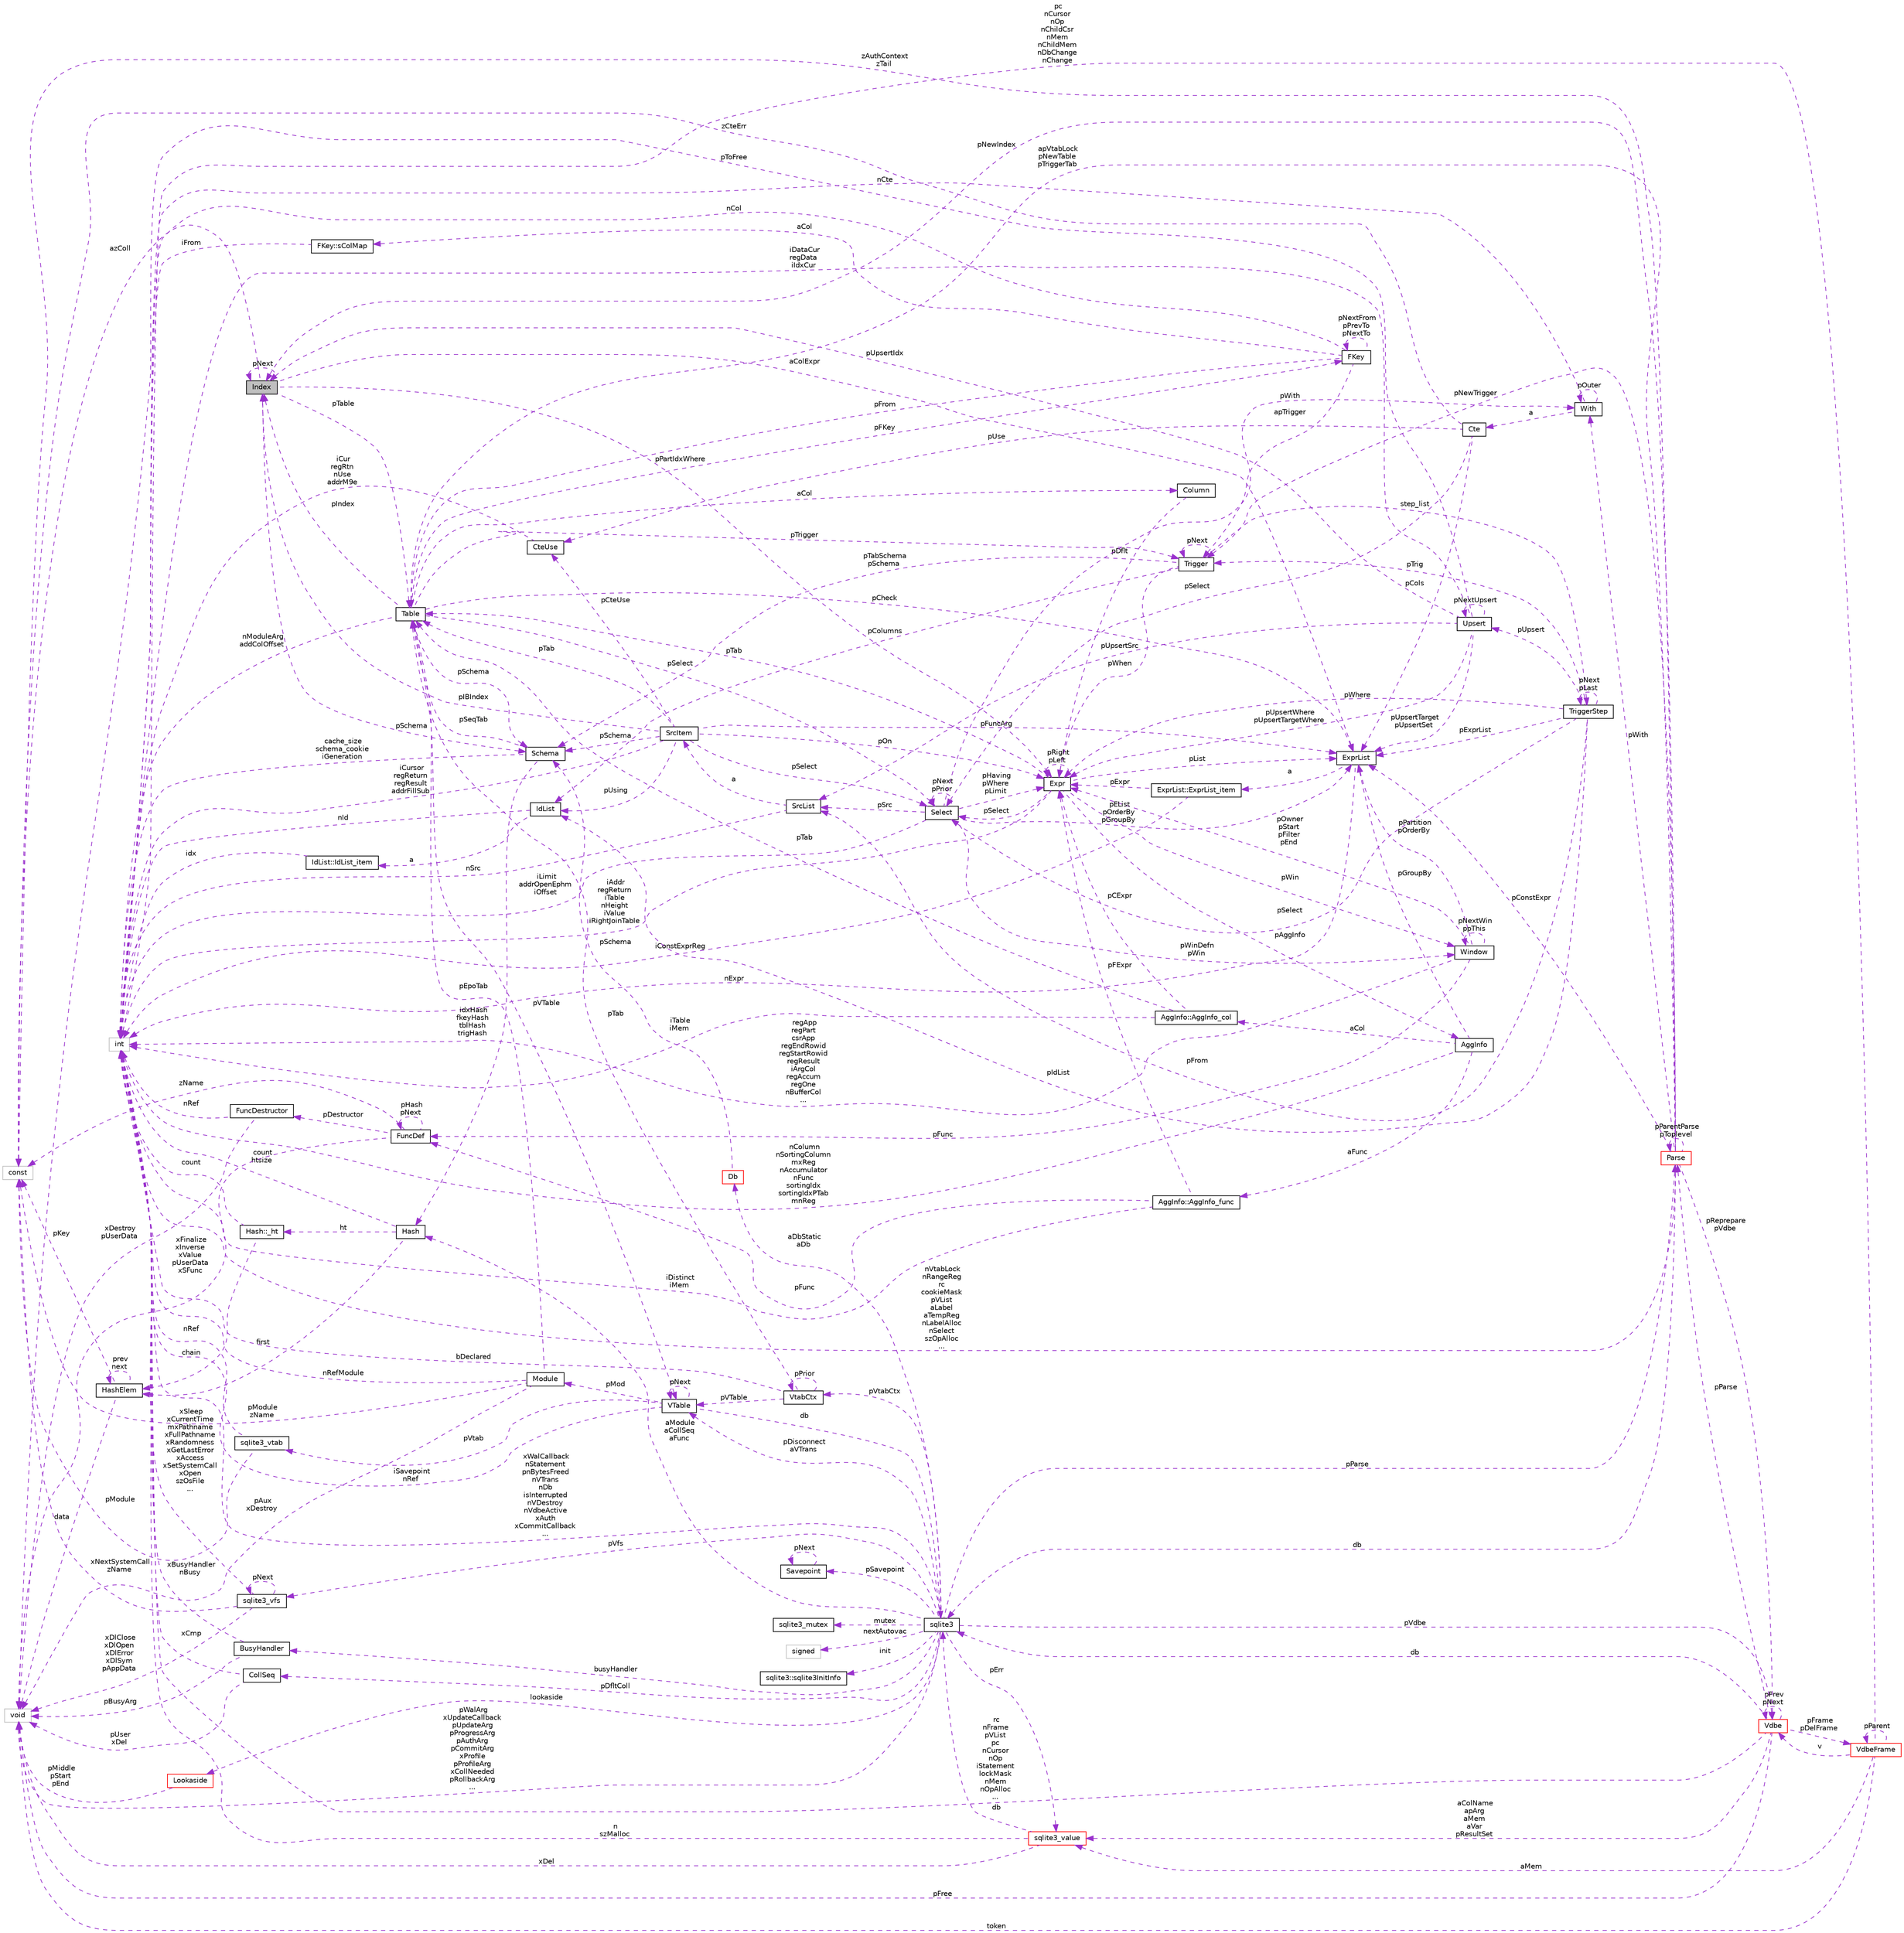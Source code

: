 digraph "Index"
{
 // LATEX_PDF_SIZE
  edge [fontname="Helvetica",fontsize="10",labelfontname="Helvetica",labelfontsize="10"];
  node [fontname="Helvetica",fontsize="10",shape=record];
  rankdir="LR";
  Node1 [label="Index",height=0.2,width=0.4,color="black", fillcolor="grey75", style="filled", fontcolor="black",tooltip=" "];
  Node2 -> Node1 [dir="back",color="darkorchid3",fontsize="10",style="dashed",label=" pSchema" ];
  Node2 [label="Schema",height=0.2,width=0.4,color="black", fillcolor="white", style="filled",URL="$structSchema.html",tooltip=" "];
  Node3 -> Node2 [dir="back",color="darkorchid3",fontsize="10",style="dashed",label=" cache_size\nschema_cookie\niGeneration" ];
  Node3 [label="int",height=0.2,width=0.4,color="grey75", fillcolor="white", style="filled",tooltip=" "];
  Node4 -> Node2 [dir="back",color="darkorchid3",fontsize="10",style="dashed",label=" pSeqTab" ];
  Node4 [label="Table",height=0.2,width=0.4,color="black", fillcolor="white", style="filled",URL="$structTable.html",tooltip=" "];
  Node2 -> Node4 [dir="back",color="darkorchid3",fontsize="10",style="dashed",label=" pSchema" ];
  Node5 -> Node4 [dir="back",color="darkorchid3",fontsize="10",style="dashed",label=" aCol" ];
  Node5 [label="Column",height=0.2,width=0.4,color="black", fillcolor="white", style="filled",URL="$structColumn.html",tooltip=" "];
  Node6 -> Node5 [dir="back",color="darkorchid3",fontsize="10",style="dashed",label=" pDflt" ];
  Node6 [label="Expr",height=0.2,width=0.4,color="black", fillcolor="white", style="filled",URL="$structExpr.html",tooltip=" "];
  Node7 -> Node6 [dir="back",color="darkorchid3",fontsize="10",style="dashed",label=" pAggInfo" ];
  Node7 [label="AggInfo",height=0.2,width=0.4,color="black", fillcolor="white", style="filled",URL="$structAggInfo.html",tooltip=" "];
  Node8 -> Node7 [dir="back",color="darkorchid3",fontsize="10",style="dashed",label=" aCol" ];
  Node8 [label="AggInfo::AggInfo_col",height=0.2,width=0.4,color="black", fillcolor="white", style="filled",URL="$structAggInfo_1_1AggInfo__col.html",tooltip=" "];
  Node6 -> Node8 [dir="back",color="darkorchid3",fontsize="10",style="dashed",label=" pCExpr" ];
  Node3 -> Node8 [dir="back",color="darkorchid3",fontsize="10",style="dashed",label=" iTable\niMem" ];
  Node4 -> Node8 [dir="back",color="darkorchid3",fontsize="10",style="dashed",label=" pTab" ];
  Node3 -> Node7 [dir="back",color="darkorchid3",fontsize="10",style="dashed",label=" nColumn\nnSortingColumn\nmxReg\nnAccumulator\nnFunc\nsortingIdx\nsortingIdxPTab\nmnReg" ];
  Node9 -> Node7 [dir="back",color="darkorchid3",fontsize="10",style="dashed",label=" aFunc" ];
  Node9 [label="AggInfo::AggInfo_func",height=0.2,width=0.4,color="black", fillcolor="white", style="filled",URL="$structAggInfo_1_1AggInfo__func.html",tooltip=" "];
  Node6 -> Node9 [dir="back",color="darkorchid3",fontsize="10",style="dashed",label=" pFExpr" ];
  Node3 -> Node9 [dir="back",color="darkorchid3",fontsize="10",style="dashed",label=" iDistinct\niMem" ];
  Node10 -> Node9 [dir="back",color="darkorchid3",fontsize="10",style="dashed",label=" pFunc" ];
  Node10 [label="FuncDef",height=0.2,width=0.4,color="black", fillcolor="white", style="filled",URL="$structFuncDef.html",tooltip=" "];
  Node11 -> Node10 [dir="back",color="darkorchid3",fontsize="10",style="dashed",label=" xFinalize\nxInverse\nxValue\npUserData\nxSFunc" ];
  Node11 [label="void",height=0.2,width=0.4,color="grey75", fillcolor="white", style="filled",tooltip=" "];
  Node12 -> Node10 [dir="back",color="darkorchid3",fontsize="10",style="dashed",label=" pDestructor" ];
  Node12 [label="FuncDestructor",height=0.2,width=0.4,color="black", fillcolor="white", style="filled",URL="$structFuncDestructor.html",tooltip=" "];
  Node11 -> Node12 [dir="back",color="darkorchid3",fontsize="10",style="dashed",label=" xDestroy\npUserData" ];
  Node3 -> Node12 [dir="back",color="darkorchid3",fontsize="10",style="dashed",label=" nRef" ];
  Node13 -> Node10 [dir="back",color="darkorchid3",fontsize="10",style="dashed",label=" zName" ];
  Node13 [label="const",height=0.2,width=0.4,color="grey75", fillcolor="white", style="filled",tooltip=" "];
  Node10 -> Node10 [dir="back",color="darkorchid3",fontsize="10",style="dashed",label=" pHash\npNext" ];
  Node14 -> Node7 [dir="back",color="darkorchid3",fontsize="10",style="dashed",label=" pGroupBy" ];
  Node14 [label="ExprList",height=0.2,width=0.4,color="black", fillcolor="white", style="filled",URL="$structExprList.html",tooltip=" "];
  Node15 -> Node14 [dir="back",color="darkorchid3",fontsize="10",style="dashed",label=" a" ];
  Node15 [label="ExprList::ExprList_item",height=0.2,width=0.4,color="black", fillcolor="white", style="filled",URL="$structExprList_1_1ExprList__item.html",tooltip=" "];
  Node6 -> Node15 [dir="back",color="darkorchid3",fontsize="10",style="dashed",label=" pExpr" ];
  Node3 -> Node15 [dir="back",color="darkorchid3",fontsize="10",style="dashed",label=" iConstExprReg" ];
  Node3 -> Node14 [dir="back",color="darkorchid3",fontsize="10",style="dashed",label=" nExpr" ];
  Node6 -> Node6 [dir="back",color="darkorchid3",fontsize="10",style="dashed",label=" pRight\npLeft" ];
  Node3 -> Node6 [dir="back",color="darkorchid3",fontsize="10",style="dashed",label=" iAddr\nregReturn\niTable\nnHeight\niValue\niRightJoinTable" ];
  Node4 -> Node6 [dir="back",color="darkorchid3",fontsize="10",style="dashed",label=" pTab" ];
  Node16 -> Node6 [dir="back",color="darkorchid3",fontsize="10",style="dashed",label=" pSelect" ];
  Node16 [label="Select",height=0.2,width=0.4,color="black", fillcolor="white", style="filled",URL="$structSelect.html",tooltip=" "];
  Node6 -> Node16 [dir="back",color="darkorchid3",fontsize="10",style="dashed",label=" pHaving\npWhere\npLimit" ];
  Node17 -> Node16 [dir="back",color="darkorchid3",fontsize="10",style="dashed",label=" pWith" ];
  Node17 [label="With",height=0.2,width=0.4,color="black", fillcolor="white", style="filled",URL="$structWith.html",tooltip=" "];
  Node18 -> Node17 [dir="back",color="darkorchid3",fontsize="10",style="dashed",label=" a" ];
  Node18 [label="Cte",height=0.2,width=0.4,color="black", fillcolor="white", style="filled",URL="$structCte.html",tooltip=" "];
  Node19 -> Node18 [dir="back",color="darkorchid3",fontsize="10",style="dashed",label=" pUse" ];
  Node19 [label="CteUse",height=0.2,width=0.4,color="black", fillcolor="white", style="filled",URL="$structCteUse.html",tooltip=" "];
  Node3 -> Node19 [dir="back",color="darkorchid3",fontsize="10",style="dashed",label=" iCur\nregRtn\nnUse\naddrM9e" ];
  Node16 -> Node18 [dir="back",color="darkorchid3",fontsize="10",style="dashed",label=" pSelect" ];
  Node13 -> Node18 [dir="back",color="darkorchid3",fontsize="10",style="dashed",label=" zCteErr" ];
  Node14 -> Node18 [dir="back",color="darkorchid3",fontsize="10",style="dashed",label=" pCols" ];
  Node17 -> Node17 [dir="back",color="darkorchid3",fontsize="10",style="dashed",label=" pOuter" ];
  Node3 -> Node17 [dir="back",color="darkorchid3",fontsize="10",style="dashed",label=" nCte" ];
  Node3 -> Node16 [dir="back",color="darkorchid3",fontsize="10",style="dashed",label=" iLimit\naddrOpenEphm\niOffset" ];
  Node16 -> Node16 [dir="back",color="darkorchid3",fontsize="10",style="dashed",label=" pNext\npPrior" ];
  Node20 -> Node16 [dir="back",color="darkorchid3",fontsize="10",style="dashed",label=" pSrc" ];
  Node20 [label="SrcList",height=0.2,width=0.4,color="black", fillcolor="white", style="filled",URL="$structSrcList.html",tooltip=" "];
  Node21 -> Node20 [dir="back",color="darkorchid3",fontsize="10",style="dashed",label=" a" ];
  Node21 [label="SrcItem",height=0.2,width=0.4,color="black", fillcolor="white", style="filled",URL="$structSrcItem.html",tooltip=" "];
  Node2 -> Node21 [dir="back",color="darkorchid3",fontsize="10",style="dashed",label=" pSchema" ];
  Node19 -> Node21 [dir="back",color="darkorchid3",fontsize="10",style="dashed",label=" pCteUse" ];
  Node6 -> Node21 [dir="back",color="darkorchid3",fontsize="10",style="dashed",label=" pOn" ];
  Node22 -> Node21 [dir="back",color="darkorchid3",fontsize="10",style="dashed",label=" pUsing" ];
  Node22 [label="IdList",height=0.2,width=0.4,color="black", fillcolor="white", style="filled",URL="$structIdList.html",tooltip=" "];
  Node23 -> Node22 [dir="back",color="darkorchid3",fontsize="10",style="dashed",label=" a" ];
  Node23 [label="IdList::IdList_item",height=0.2,width=0.4,color="black", fillcolor="white", style="filled",URL="$structIdList_1_1IdList__item.html",tooltip=" "];
  Node3 -> Node23 [dir="back",color="darkorchid3",fontsize="10",style="dashed",label=" idx" ];
  Node3 -> Node22 [dir="back",color="darkorchid3",fontsize="10",style="dashed",label=" nId" ];
  Node3 -> Node21 [dir="back",color="darkorchid3",fontsize="10",style="dashed",label=" iCursor\nregReturn\nregResult\naddrFillSub" ];
  Node4 -> Node21 [dir="back",color="darkorchid3",fontsize="10",style="dashed",label=" pTab" ];
  Node16 -> Node21 [dir="back",color="darkorchid3",fontsize="10",style="dashed",label=" pSelect" ];
  Node1 -> Node21 [dir="back",color="darkorchid3",fontsize="10",style="dashed",label=" pIBIndex" ];
  Node14 -> Node21 [dir="back",color="darkorchid3",fontsize="10",style="dashed",label=" pFuncArg" ];
  Node3 -> Node20 [dir="back",color="darkorchid3",fontsize="10",style="dashed",label=" nSrc" ];
  Node14 -> Node16 [dir="back",color="darkorchid3",fontsize="10",style="dashed",label=" pEList\npOrderBy\npGroupBy" ];
  Node24 -> Node16 [dir="back",color="darkorchid3",fontsize="10",style="dashed",label=" pWinDefn\npWin" ];
  Node24 [label="Window",height=0.2,width=0.4,color="black", fillcolor="white", style="filled",URL="$structWindow.html",tooltip=" "];
  Node6 -> Node24 [dir="back",color="darkorchid3",fontsize="10",style="dashed",label=" pOwner\npStart\npFilter\npEnd" ];
  Node3 -> Node24 [dir="back",color="darkorchid3",fontsize="10",style="dashed",label=" regApp\nregPart\ncsrApp\nregEndRowid\nregStartRowid\nregResult\niArgCol\nregAccum\nregOne\nnBufferCol\n..." ];
  Node14 -> Node24 [dir="back",color="darkorchid3",fontsize="10",style="dashed",label=" pPartition\npOrderBy" ];
  Node10 -> Node24 [dir="back",color="darkorchid3",fontsize="10",style="dashed",label=" pFunc" ];
  Node24 -> Node24 [dir="back",color="darkorchid3",fontsize="10",style="dashed",label=" pNextWin\nppThis" ];
  Node14 -> Node6 [dir="back",color="darkorchid3",fontsize="10",style="dashed",label=" pList" ];
  Node24 -> Node6 [dir="back",color="darkorchid3",fontsize="10",style="dashed",label=" pWin" ];
  Node25 -> Node4 [dir="back",color="darkorchid3",fontsize="10",style="dashed",label=" pFKey" ];
  Node25 [label="FKey",height=0.2,width=0.4,color="black", fillcolor="white", style="filled",URL="$structFKey.html",tooltip=" "];
  Node26 -> Node25 [dir="back",color="darkorchid3",fontsize="10",style="dashed",label=" aCol" ];
  Node26 [label="FKey::sColMap",height=0.2,width=0.4,color="black", fillcolor="white", style="filled",URL="$structFKey_1_1sColMap.html",tooltip=" "];
  Node3 -> Node26 [dir="back",color="darkorchid3",fontsize="10",style="dashed",label=" iFrom" ];
  Node25 -> Node25 [dir="back",color="darkorchid3",fontsize="10",style="dashed",label=" pNextFrom\npPrevTo\npNextTo" ];
  Node3 -> Node25 [dir="back",color="darkorchid3",fontsize="10",style="dashed",label=" nCol" ];
  Node4 -> Node25 [dir="back",color="darkorchid3",fontsize="10",style="dashed",label=" pFrom" ];
  Node27 -> Node25 [dir="back",color="darkorchid3",fontsize="10",style="dashed",label=" apTrigger" ];
  Node27 [label="Trigger",height=0.2,width=0.4,color="black", fillcolor="white", style="filled",URL="$structTrigger.html",tooltip=" "];
  Node28 -> Node27 [dir="back",color="darkorchid3",fontsize="10",style="dashed",label=" step_list" ];
  Node28 [label="TriggerStep",height=0.2,width=0.4,color="black", fillcolor="white", style="filled",URL="$structTriggerStep.html",tooltip=" "];
  Node28 -> Node28 [dir="back",color="darkorchid3",fontsize="10",style="dashed",label=" pNext\npLast" ];
  Node6 -> Node28 [dir="back",color="darkorchid3",fontsize="10",style="dashed",label=" pWhere" ];
  Node22 -> Node28 [dir="back",color="darkorchid3",fontsize="10",style="dashed",label=" pIdList" ];
  Node16 -> Node28 [dir="back",color="darkorchid3",fontsize="10",style="dashed",label=" pSelect" ];
  Node27 -> Node28 [dir="back",color="darkorchid3",fontsize="10",style="dashed",label=" pTrig" ];
  Node20 -> Node28 [dir="back",color="darkorchid3",fontsize="10",style="dashed",label=" pFrom" ];
  Node14 -> Node28 [dir="back",color="darkorchid3",fontsize="10",style="dashed",label=" pExprList" ];
  Node29 -> Node28 [dir="back",color="darkorchid3",fontsize="10",style="dashed",label=" pUpsert" ];
  Node29 [label="Upsert",height=0.2,width=0.4,color="black", fillcolor="white", style="filled",URL="$structUpsert.html",tooltip=" "];
  Node6 -> Node29 [dir="back",color="darkorchid3",fontsize="10",style="dashed",label=" pUpsertWhere\npUpsertTargetWhere" ];
  Node11 -> Node29 [dir="back",color="darkorchid3",fontsize="10",style="dashed",label=" pToFree" ];
  Node3 -> Node29 [dir="back",color="darkorchid3",fontsize="10",style="dashed",label=" iDataCur\nregData\niIdxCur" ];
  Node20 -> Node29 [dir="back",color="darkorchid3",fontsize="10",style="dashed",label=" pUpsertSrc" ];
  Node1 -> Node29 [dir="back",color="darkorchid3",fontsize="10",style="dashed",label=" pUpsertIdx" ];
  Node14 -> Node29 [dir="back",color="darkorchid3",fontsize="10",style="dashed",label=" pUpsertTarget\npUpsertSet" ];
  Node29 -> Node29 [dir="back",color="darkorchid3",fontsize="10",style="dashed",label=" pNextUpsert" ];
  Node2 -> Node27 [dir="back",color="darkorchid3",fontsize="10",style="dashed",label=" pTabSchema\npSchema" ];
  Node6 -> Node27 [dir="back",color="darkorchid3",fontsize="10",style="dashed",label=" pWhen" ];
  Node22 -> Node27 [dir="back",color="darkorchid3",fontsize="10",style="dashed",label=" pColumns" ];
  Node27 -> Node27 [dir="back",color="darkorchid3",fontsize="10",style="dashed",label=" pNext" ];
  Node30 -> Node4 [dir="back",color="darkorchid3",fontsize="10",style="dashed",label=" pVTable" ];
  Node30 [label="VTable",height=0.2,width=0.4,color="black", fillcolor="white", style="filled",URL="$structVTable.html",tooltip=" "];
  Node31 -> Node30 [dir="back",color="darkorchid3",fontsize="10",style="dashed",label=" db" ];
  Node31 [label="sqlite3",height=0.2,width=0.4,color="black", fillcolor="white", style="filled",URL="$structsqlite3.html",tooltip=" "];
  Node32 -> Node31 [dir="back",color="darkorchid3",fontsize="10",style="dashed",label=" pVdbe" ];
  Node32 [label="Vdbe",height=0.2,width=0.4,color="red", fillcolor="white", style="filled",URL="$structVdbe.html",tooltip=" "];
  Node32 -> Node32 [dir="back",color="darkorchid3",fontsize="10",style="dashed",label=" pPrev\npNext" ];
  Node31 -> Node32 [dir="back",color="darkorchid3",fontsize="10",style="dashed",label=" db" ];
  Node11 -> Node32 [dir="back",color="darkorchid3",fontsize="10",style="dashed",label=" pFree" ];
  Node33 -> Node32 [dir="back",color="darkorchid3",fontsize="10",style="dashed",label=" aColName\napArg\naMem\naVar\npResultSet" ];
  Node33 [label="sqlite3_value",height=0.2,width=0.4,color="red", fillcolor="white", style="filled",URL="$structsqlite3__value.html",tooltip=" "];
  Node31 -> Node33 [dir="back",color="darkorchid3",fontsize="10",style="dashed",label=" db" ];
  Node11 -> Node33 [dir="back",color="darkorchid3",fontsize="10",style="dashed",label=" xDel" ];
  Node3 -> Node33 [dir="back",color="darkorchid3",fontsize="10",style="dashed",label=" n\nszMalloc" ];
  Node35 -> Node32 [dir="back",color="darkorchid3",fontsize="10",style="dashed",label=" pFrame\npDelFrame" ];
  Node35 [label="VdbeFrame",height=0.2,width=0.4,color="red", fillcolor="white", style="filled",URL="$structVdbeFrame.html",tooltip=" "];
  Node32 -> Node35 [dir="back",color="darkorchid3",fontsize="10",style="dashed",label=" v" ];
  Node11 -> Node35 [dir="back",color="darkorchid3",fontsize="10",style="dashed",label=" token" ];
  Node33 -> Node35 [dir="back",color="darkorchid3",fontsize="10",style="dashed",label=" aMem" ];
  Node35 -> Node35 [dir="back",color="darkorchid3",fontsize="10",style="dashed",label=" pParent" ];
  Node3 -> Node35 [dir="back",color="darkorchid3",fontsize="10",style="dashed",label=" pc\nnCursor\nnOp\nnChildCsr\nnMem\nnChildMem\nnDbChange\nnChange" ];
  Node3 -> Node32 [dir="back",color="darkorchid3",fontsize="10",style="dashed",label=" rc\nnFrame\npVList\npc\nnCursor\nnOp\niStatement\nlockMask\nnMem\nnOpAlloc\n..." ];
  Node75 -> Node32 [dir="back",color="darkorchid3",fontsize="10",style="dashed",label=" pParse" ];
  Node75 [label="Parse",height=0.2,width=0.4,color="red", fillcolor="white", style="filled",URL="$structParse.html",tooltip=" "];
  Node32 -> Node75 [dir="back",color="darkorchid3",fontsize="10",style="dashed",label=" pReprepare\npVdbe" ];
  Node31 -> Node75 [dir="back",color="darkorchid3",fontsize="10",style="dashed",label=" db" ];
  Node17 -> Node75 [dir="back",color="darkorchid3",fontsize="10",style="dashed",label=" pWith" ];
  Node3 -> Node75 [dir="back",color="darkorchid3",fontsize="10",style="dashed",label=" nVtabLock\nnRangeReg\nrc\ncookieMask\npVList\naLabel\naTempReg\nnLabelAlloc\nnSelect\nszOpAlloc\n..." ];
  Node4 -> Node75 [dir="back",color="darkorchid3",fontsize="10",style="dashed",label=" apVtabLock\npNewTable\npTriggerTab" ];
  Node27 -> Node75 [dir="back",color="darkorchid3",fontsize="10",style="dashed",label=" pNewTrigger" ];
  Node1 -> Node75 [dir="back",color="darkorchid3",fontsize="10",style="dashed",label=" pNewIndex" ];
  Node13 -> Node75 [dir="back",color="darkorchid3",fontsize="10",style="dashed",label=" zAuthContext\nzTail" ];
  Node14 -> Node75 [dir="back",color="darkorchid3",fontsize="10",style="dashed",label=" pConstExpr" ];
  Node75 -> Node75 [dir="back",color="darkorchid3",fontsize="10",style="dashed",label=" pParentParse\npToplevel" ];
  Node96 -> Node31 [dir="back",color="darkorchid3",fontsize="10",style="dashed",label=" pSavepoint" ];
  Node96 [label="Savepoint",height=0.2,width=0.4,color="black", fillcolor="white", style="filled",URL="$structSavepoint.html",tooltip=" "];
  Node96 -> Node96 [dir="back",color="darkorchid3",fontsize="10",style="dashed",label=" pNext" ];
  Node11 -> Node31 [dir="back",color="darkorchid3",fontsize="10",style="dashed",label=" pWalArg\nxUpdateCallback\npUpdateArg\npProgressArg\npAuthArg\npCommitArg\nxProfile\npProfileArg\nxCollNeeded\npRollbackArg\n..." ];
  Node97 -> Node31 [dir="back",color="darkorchid3",fontsize="10",style="dashed",label=" lookaside" ];
  Node97 [label="Lookaside",height=0.2,width=0.4,color="red", fillcolor="white", style="filled",URL="$structLookaside.html",tooltip=" "];
  Node11 -> Node97 [dir="back",color="darkorchid3",fontsize="10",style="dashed",label=" pMiddle\npStart\npEnd" ];
  Node33 -> Node31 [dir="back",color="darkorchid3",fontsize="10",style="dashed",label=" pErr" ];
  Node42 -> Node31 [dir="back",color="darkorchid3",fontsize="10",style="dashed",label=" mutex" ];
  Node42 [label="sqlite3_mutex",height=0.2,width=0.4,color="black", fillcolor="white", style="filled",URL="$structsqlite3__mutex.html",tooltip=" "];
  Node52 -> Node31 [dir="back",color="darkorchid3",fontsize="10",style="dashed",label=" pVfs" ];
  Node52 [label="sqlite3_vfs",height=0.2,width=0.4,color="black", fillcolor="white", style="filled",URL="$structsqlite3__vfs.html",tooltip=" "];
  Node11 -> Node52 [dir="back",color="darkorchid3",fontsize="10",style="dashed",label=" xDlClose\nxDlOpen\nxDlError\nxDlSym\npAppData" ];
  Node52 -> Node52 [dir="back",color="darkorchid3",fontsize="10",style="dashed",label=" pNext" ];
  Node3 -> Node52 [dir="back",color="darkorchid3",fontsize="10",style="dashed",label=" xSleep\nxCurrentTime\nmxPathname\nxFullPathname\nxRandomness\nxGetLastError\nxAccess\nxSetSystemCall\nxOpen\nszOsFile\n..." ];
  Node13 -> Node52 [dir="back",color="darkorchid3",fontsize="10",style="dashed",label=" xNextSystemCall\nzName" ];
  Node99 -> Node31 [dir="back",color="darkorchid3",fontsize="10",style="dashed",label=" init" ];
  Node99 [label="sqlite3::sqlite3InitInfo",height=0.2,width=0.4,color="black", fillcolor="white", style="filled",URL="$structsqlite3_1_1sqlite3InitInfo.html",tooltip=" "];
  Node100 -> Node31 [dir="back",color="darkorchid3",fontsize="10",style="dashed",label=" busyHandler" ];
  Node100 [label="BusyHandler",height=0.2,width=0.4,color="black", fillcolor="white", style="filled",URL="$structBusyHandler.html",tooltip=" "];
  Node11 -> Node100 [dir="back",color="darkorchid3",fontsize="10",style="dashed",label=" pBusyArg" ];
  Node3 -> Node100 [dir="back",color="darkorchid3",fontsize="10",style="dashed",label=" xBusyHandler\nnBusy" ];
  Node101 -> Node31 [dir="back",color="darkorchid3",fontsize="10",style="dashed",label=" pVtabCtx" ];
  Node101 [label="VtabCtx",height=0.2,width=0.4,color="black", fillcolor="white", style="filled",URL="$structVtabCtx.html",tooltip=" "];
  Node101 -> Node101 [dir="back",color="darkorchid3",fontsize="10",style="dashed",label=" pPrior" ];
  Node3 -> Node101 [dir="back",color="darkorchid3",fontsize="10",style="dashed",label=" bDeclared" ];
  Node30 -> Node101 [dir="back",color="darkorchid3",fontsize="10",style="dashed",label=" pVTable" ];
  Node4 -> Node101 [dir="back",color="darkorchid3",fontsize="10",style="dashed",label=" pTab" ];
  Node57 -> Node31 [dir="back",color="darkorchid3",fontsize="10",style="dashed",label=" pDfltColl" ];
  Node57 [label="CollSeq",height=0.2,width=0.4,color="black", fillcolor="white", style="filled",URL="$structCollSeq.html",tooltip=" "];
  Node11 -> Node57 [dir="back",color="darkorchid3",fontsize="10",style="dashed",label=" pUser\nxDel" ];
  Node3 -> Node57 [dir="back",color="darkorchid3",fontsize="10",style="dashed",label=" xCmp" ];
  Node30 -> Node31 [dir="back",color="darkorchid3",fontsize="10",style="dashed",label=" pDisconnect\naVTrans" ];
  Node3 -> Node31 [dir="back",color="darkorchid3",fontsize="10",style="dashed",label=" xWalCallback\nnStatement\npnBytesFreed\nnVTrans\nnDb\nisInterrupted\nnVDestroy\nnVdbeActive\nxAuth\nxCommitCallback\n..." ];
  Node74 -> Node31 [dir="back",color="darkorchid3",fontsize="10",style="dashed",label=" nextAutovac" ];
  Node74 [label="signed",height=0.2,width=0.4,color="grey75", fillcolor="white", style="filled",tooltip=" "];
  Node102 -> Node31 [dir="back",color="darkorchid3",fontsize="10",style="dashed",label=" aDbStatic\naDb" ];
  Node102 [label="Db",height=0.2,width=0.4,color="red", fillcolor="white", style="filled",URL="$structDb.html",tooltip=" "];
  Node2 -> Node102 [dir="back",color="darkorchid3",fontsize="10",style="dashed",label=" pSchema" ];
  Node103 -> Node31 [dir="back",color="darkorchid3",fontsize="10",style="dashed",label=" aModule\naCollSeq\naFunc" ];
  Node103 [label="Hash",height=0.2,width=0.4,color="black", fillcolor="white", style="filled",URL="$structHash.html",tooltip=" "];
  Node104 -> Node103 [dir="back",color="darkorchid3",fontsize="10",style="dashed",label=" ht" ];
  Node104 [label="Hash::_ht",height=0.2,width=0.4,color="black", fillcolor="white", style="filled",URL="$structHash_1_1__ht.html",tooltip=" "];
  Node3 -> Node104 [dir="back",color="darkorchid3",fontsize="10",style="dashed",label=" count" ];
  Node105 -> Node104 [dir="back",color="darkorchid3",fontsize="10",style="dashed",label=" chain" ];
  Node105 [label="HashElem",height=0.2,width=0.4,color="black", fillcolor="white", style="filled",URL="$structHashElem.html",tooltip=" "];
  Node11 -> Node105 [dir="back",color="darkorchid3",fontsize="10",style="dashed",label=" data" ];
  Node105 -> Node105 [dir="back",color="darkorchid3",fontsize="10",style="dashed",label=" prev\nnext" ];
  Node13 -> Node105 [dir="back",color="darkorchid3",fontsize="10",style="dashed",label=" pKey" ];
  Node3 -> Node103 [dir="back",color="darkorchid3",fontsize="10",style="dashed",label=" count\nhtsize" ];
  Node105 -> Node103 [dir="back",color="darkorchid3",fontsize="10",style="dashed",label=" first" ];
  Node75 -> Node31 [dir="back",color="darkorchid3",fontsize="10",style="dashed",label=" pParse" ];
  Node30 -> Node30 [dir="back",color="darkorchid3",fontsize="10",style="dashed",label=" pNext" ];
  Node3 -> Node30 [dir="back",color="darkorchid3",fontsize="10",style="dashed",label=" iSavepoint\nnRef" ];
  Node106 -> Node30 [dir="back",color="darkorchid3",fontsize="10",style="dashed",label=" pMod" ];
  Node106 [label="Module",height=0.2,width=0.4,color="black", fillcolor="white", style="filled",URL="$structModule.html",tooltip=" "];
  Node11 -> Node106 [dir="back",color="darkorchid3",fontsize="10",style="dashed",label=" pAux\nxDestroy" ];
  Node3 -> Node106 [dir="back",color="darkorchid3",fontsize="10",style="dashed",label=" nRefModule" ];
  Node4 -> Node106 [dir="back",color="darkorchid3",fontsize="10",style="dashed",label=" pEpoTab" ];
  Node13 -> Node106 [dir="back",color="darkorchid3",fontsize="10",style="dashed",label=" pModule\nzName" ];
  Node59 -> Node30 [dir="back",color="darkorchid3",fontsize="10",style="dashed",label=" pVtab" ];
  Node59 [label="sqlite3_vtab",height=0.2,width=0.4,color="black", fillcolor="white", style="filled",URL="$structsqlite3__vtab.html",tooltip=" "];
  Node3 -> Node59 [dir="back",color="darkorchid3",fontsize="10",style="dashed",label=" nRef" ];
  Node13 -> Node59 [dir="back",color="darkorchid3",fontsize="10",style="dashed",label=" pModule" ];
  Node3 -> Node4 [dir="back",color="darkorchid3",fontsize="10",style="dashed",label=" nModuleArg\naddColOffset" ];
  Node27 -> Node4 [dir="back",color="darkorchid3",fontsize="10",style="dashed",label=" pTrigger" ];
  Node16 -> Node4 [dir="back",color="darkorchid3",fontsize="10",style="dashed",label=" pSelect" ];
  Node14 -> Node4 [dir="back",color="darkorchid3",fontsize="10",style="dashed",label=" pCheck" ];
  Node1 -> Node4 [dir="back",color="darkorchid3",fontsize="10",style="dashed",label=" pIndex" ];
  Node103 -> Node2 [dir="back",color="darkorchid3",fontsize="10",style="dashed",label=" idxHash\nfkeyHash\ntblHash\ntrigHash" ];
  Node6 -> Node1 [dir="back",color="darkorchid3",fontsize="10",style="dashed",label=" pPartIdxWhere" ];
  Node4 -> Node1 [dir="back",color="darkorchid3",fontsize="10",style="dashed",label=" pTable" ];
  Node14 -> Node1 [dir="back",color="darkorchid3",fontsize="10",style="dashed",label=" aColExpr" ];
  Node13 -> Node1 [dir="back",color="darkorchid3",fontsize="10",style="dashed",label=" azColl" ];
  Node1 -> Node1 [dir="back",color="darkorchid3",fontsize="10",style="dashed",label=" pNext" ];
}
